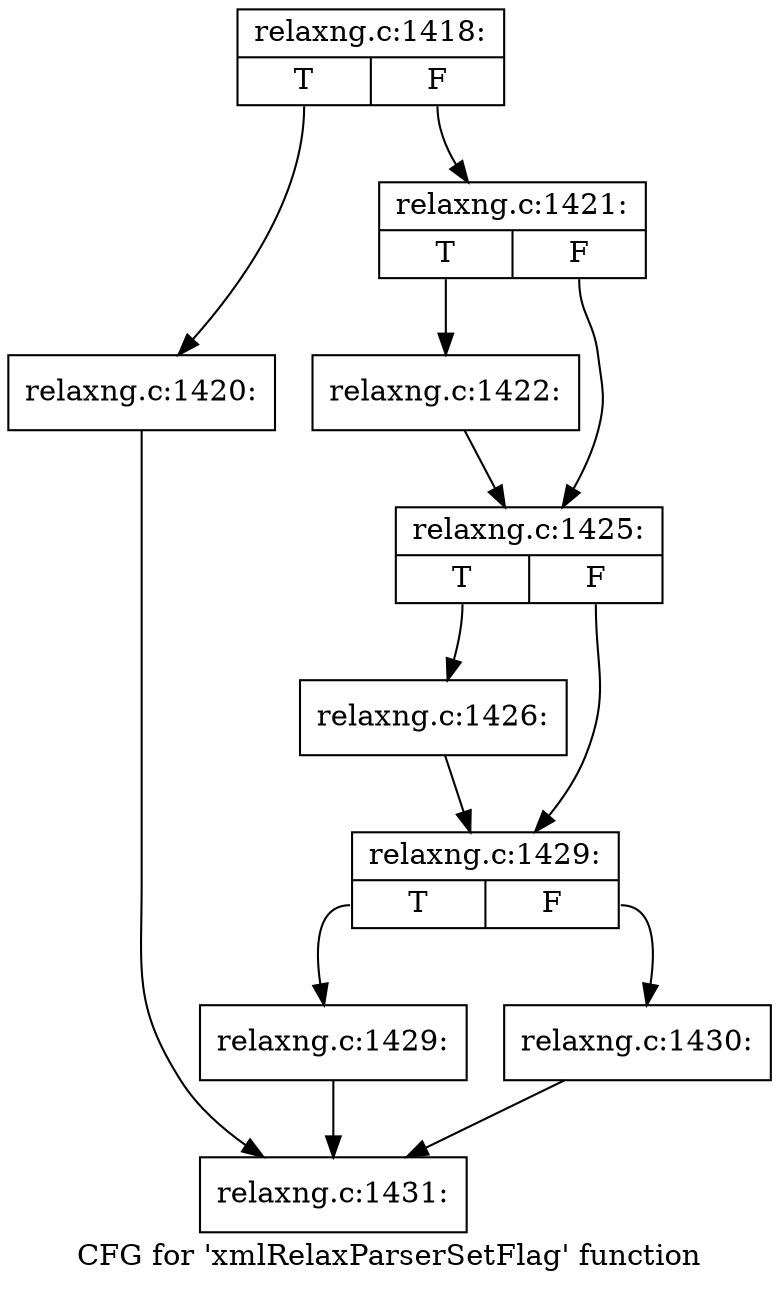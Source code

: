 digraph "CFG for 'xmlRelaxParserSetFlag' function" {
	label="CFG for 'xmlRelaxParserSetFlag' function";

	Node0x555e9bfc39a0 [shape=record,label="{relaxng.c:1418:|{<s0>T|<s1>F}}"];
	Node0x555e9bfc39a0:s0 -> Node0x555e9bfef050;
	Node0x555e9bfc39a0:s1 -> Node0x555e9bfef0a0;
	Node0x555e9bfef050 [shape=record,label="{relaxng.c:1420:}"];
	Node0x555e9bfef050 -> Node0x555e9bdc7e80;
	Node0x555e9bfef0a0 [shape=record,label="{relaxng.c:1421:|{<s0>T|<s1>F}}"];
	Node0x555e9bfef0a0:s0 -> Node0x555e9bfefde0;
	Node0x555e9bfef0a0:s1 -> Node0x555e9bfefe30;
	Node0x555e9bfefde0 [shape=record,label="{relaxng.c:1422:}"];
	Node0x555e9bfefde0 -> Node0x555e9bfefe30;
	Node0x555e9bfefe30 [shape=record,label="{relaxng.c:1425:|{<s0>T|<s1>F}}"];
	Node0x555e9bfefe30:s0 -> Node0x555e9bff0900;
	Node0x555e9bfefe30:s1 -> Node0x555e9bff0950;
	Node0x555e9bff0900 [shape=record,label="{relaxng.c:1426:}"];
	Node0x555e9bff0900 -> Node0x555e9bff0950;
	Node0x555e9bff0950 [shape=record,label="{relaxng.c:1429:|{<s0>T|<s1>F}}"];
	Node0x555e9bff0950:s0 -> Node0x555e9bff1290;
	Node0x555e9bff0950:s1 -> Node0x555e9bff12e0;
	Node0x555e9bff1290 [shape=record,label="{relaxng.c:1429:}"];
	Node0x555e9bff1290 -> Node0x555e9bdc7e80;
	Node0x555e9bff12e0 [shape=record,label="{relaxng.c:1430:}"];
	Node0x555e9bff12e0 -> Node0x555e9bdc7e80;
	Node0x555e9bdc7e80 [shape=record,label="{relaxng.c:1431:}"];
}
